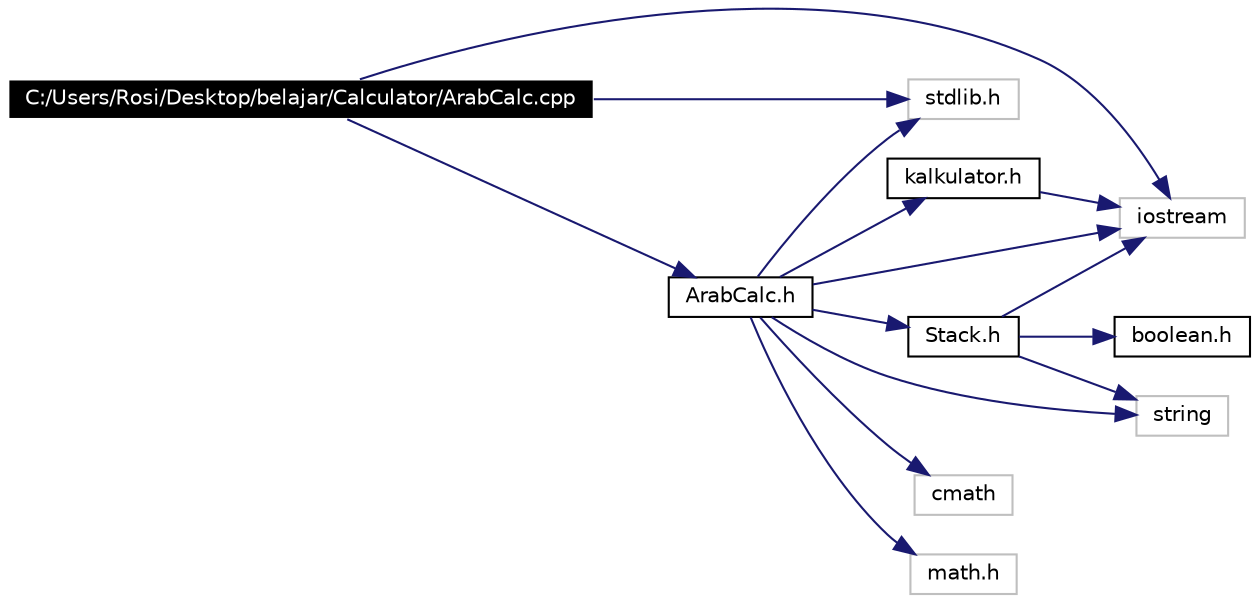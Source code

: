 digraph G
{
  bgcolor="transparent";
  edge [fontname="Helvetica",fontsize=10,labelfontname="Helvetica",labelfontsize=10];
  node [fontname="Helvetica",fontsize=10,shape=record];
  rankdir=LR;
  Node1 [label="C:/Users/Rosi/Desktop/belajar/Calculator/ArabCalc.cpp",height=0.2,width=0.4,color="white", fillcolor="black", style="filled" fontcolor="white"];
  Node1 -> Node2 [color="midnightblue",fontsize=10,style="solid"];
  Node2 [label="iostream",height=0.2,width=0.4,color="grey75"];
  Node1 -> Node3 [color="midnightblue",fontsize=10,style="solid"];
  Node3 [label="stdlib.h",height=0.2,width=0.4,color="grey75"];
  Node1 -> Node4 [color="midnightblue",fontsize=10,style="solid"];
  Node4 [label="ArabCalc.h",height=0.2,width=0.4,color="black",URL="$_arab_calc_8h-source.html"];
  Node4 -> Node2 [color="midnightblue",fontsize=10,style="solid"];
  Node4 -> Node3 [color="midnightblue",fontsize=10,style="solid"];
  Node4 -> Node5 [color="midnightblue",fontsize=10,style="solid"];
  Node5 [label="string",height=0.2,width=0.4,color="grey75"];
  Node4 -> Node6 [color="midnightblue",fontsize=10,style="solid"];
  Node6 [label="cmath",height=0.2,width=0.4,color="grey75"];
  Node4 -> Node7 [color="midnightblue",fontsize=10,style="solid"];
  Node7 [label="math.h",height=0.2,width=0.4,color="grey75"];
  Node4 -> Node8 [color="midnightblue",fontsize=10,style="solid"];
  Node8 [label="Stack.h",height=0.2,width=0.4,color="black",URL="$_stack_8h-source.html"];
  Node8 -> Node10 [color="midnightblue",fontsize=10,style="solid"];
  Node10 [label="boolean.h",height=0.2,width=0.4,color="black",URL="$boolean_8h-source.html"];
  Node8 -> Node2 [color="midnightblue",fontsize=10,style="solid"];
  Node8 -> Node5 [color="midnightblue",fontsize=10,style="solid"];
  Node4 -> Node9 [color="midnightblue",fontsize=10,style="solid"];
  Node9 [label="kalkulator.h",height=0.2,width=0.4,color="black",URL="$kalkulator_8h-source.html"];
  Node9 -> Node2 [color="midnightblue",fontsize=10,style="solid"];
}
